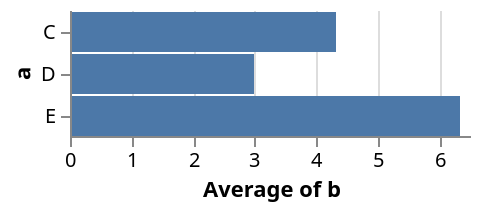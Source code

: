 {
    "$schema": "http://vega.github.io/schema/vega/v3.0.json",
    "autosize": "pad",
    "padding": 5,
    "data": [
        {
            "name": "source_0",
            "values": [
                {
                    "a": "C",
                    "b": 2
                },
                {
                    "a": "C",
                    "b": 7
                },
                {
                    "a": "C",
                    "b": 4
                },
                {
                    "a": "D",
                    "b": 1
                },
                {
                    "a": "D",
                    "b": 2
                },
                {
                    "a": "D",
                    "b": 6
                },
                {
                    "a": "E",
                    "b": 8
                },
                {
                    "a": "E",
                    "b": 4
                },
                {
                    "a": "E",
                    "b": 7
                }
            ],
            "format": {
                "type": "json",
                "parse": {
                    "b": "number"
                }
            },
            "transform": [
                {
                    "type": "filter",
                    "expr": "datum[\"b\"] !== null && !isNaN(datum[\"b\"])"
                },
                {
                    "type": "aggregate",
                    "groupby": [
                        "a"
                    ],
                    "ops": [
                        "average"
                    ],
                    "fields": [
                        "b"
                    ]
                }
            ]
        }
    ],
    "signals": [
        {
            "name": "width",
            "update": "200"
        },
        {
            "name": "height",
            "update": "bandspace(domain('y').length, 1, 0.5) * 21"
        }
    ],
    "marks": [
        {
            "name": "nested_main_group",
            "type": "group",
            "encode": {
                "update": {
                    "width": {
                        "signal": "width"
                    },
                    "height": {
                        "signal": "height"
                    },
                    "fill": {
                        "value": "transparent"
                    }
                }
            },
            "marks": [
                {
                    "name": "marks",
                    "type": "rect",
                    "role": "bar",
                    "from": {
                        "data": "source_0"
                    },
                    "encode": {
                        "update": {
                            "x": {
                                "scale": "x",
                                "field": "average_b"
                            },
                            "x2": {
                                "scale": "x",
                                "value": 0
                            },
                            "yc": {
                                "scale": "y",
                                "field": "a"
                            },
                            "height": {
                                "value": 20
                            },
                            "fill": {
                                "value": "#4c78a8"
                            }
                        }
                    }
                }
            ]
        }
    ],
    "scales": [
        {
            "name": "x",
            "type": "linear",
            "domain": {
                "data": "source_0",
                "field": "average_b"
            },
            "range": [
                0,
                200
            ],
            "round": true,
            "nice": true,
            "zero": true
        },
        {
            "name": "y",
            "type": "point",
            "domain": {
                "data": "source_0",
                "field": "a",
                "sort": true
            },
            "range": {
                "step": 21
            },
            "round": true,
            "padding": 0.5
        }
    ],
    "axes": [
        {
            "scale": "x",
            "format": "s",
            "orient": "bottom",
            "tickCount": 5,
            "title": "Average of b",
            "zindex": 1
        },
        {
            "scale": "x",
            "domain": false,
            "format": "s",
            "grid": true,
            "labels": false,
            "orient": "bottom",
            "tickCount": 5,
            "ticks": false,
            "zindex": 0,
            "gridScale": "y"
        },
        {
            "scale": "y",
            "orient": "left",
            "title": "a",
            "zindex": 1
        }
    ]
}